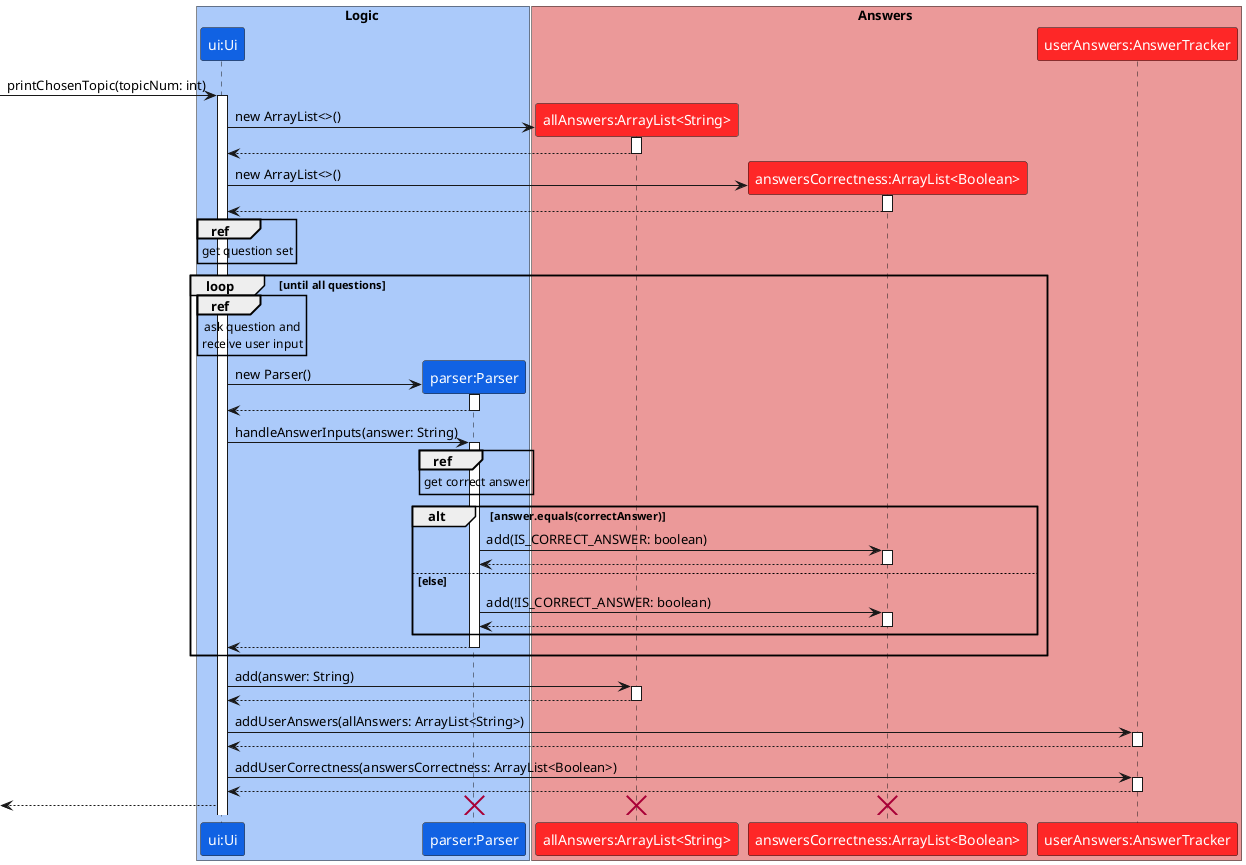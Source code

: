 @startuml

skinparam ParticipantFontColor #FFFFFF

box Logic #ABCAFA
participant "ui:Ui" as Ui #1162E3
participant "parser:Parser" as Parser #1162E3
end box

box Answers #EB9999
participant "allAnswers:ArrayList<String>" as allAnswers #FE2727
participant "answersCorrectness:ArrayList<Boolean>" as answersCorrectness #FE2727
participant "userAnswers:AnswerTracker" as AnswerTracker #FE2727
end box

[-> Ui : printChosenTopic(topicNum: int)
activate Ui

create allAnswers
Ui -> allAnswers : new ArrayList<>()
activate allAnswers
allAnswers --> Ui
deactivate allAnswers

create answersCorrectness
Ui -> answersCorrectness : new ArrayList<>()
activate answersCorrectness
answersCorrectness --> Ui
deactivate answersCorrectness

ref over Ui : get question set

loop until all questions

ref over Ui
ask question and
receive user input
end ref

create Parser
Ui -> Parser : new Parser()
activate Parser
Parser --> Ui
deactivate Parser

Ui -> Parser : handleAnswerInputs(answer: String)
activate Parser

ref over Parser : get correct answer

alt answer.equals(correctAnswer)
Parser -> answersCorrectness : add(IS_CORRECT_ANSWER: boolean)
activate answersCorrectness
answersCorrectness --> Parser
deactivate answersCorrectness

else else
Parser -> answersCorrectness : add(!IS_CORRECT_ANSWER: boolean)
activate answersCorrectness
answersCorrectness --> Parser
deactivate answersCorrectness
end

Parser --> Ui
deactivate Parser
end

Ui -> allAnswers : add(answer: String)
activate allAnswers
allAnswers --> Ui
deactivate allAnswers

Ui -> AnswerTracker : addUserAnswers(allAnswers: ArrayList<String>)
activate AnswerTracker
AnswerTracker --> Ui
deactivate AnswerTracker

Ui -> AnswerTracker : addUserCorrectness(answersCorrectness: ArrayList<Boolean>)
activate AnswerTracker
AnswerTracker --> Ui
deactivate AnswerTracker

Ui -->[

destroy allAnswers
destroy answersCorrectness
destroy Parser

@enduml